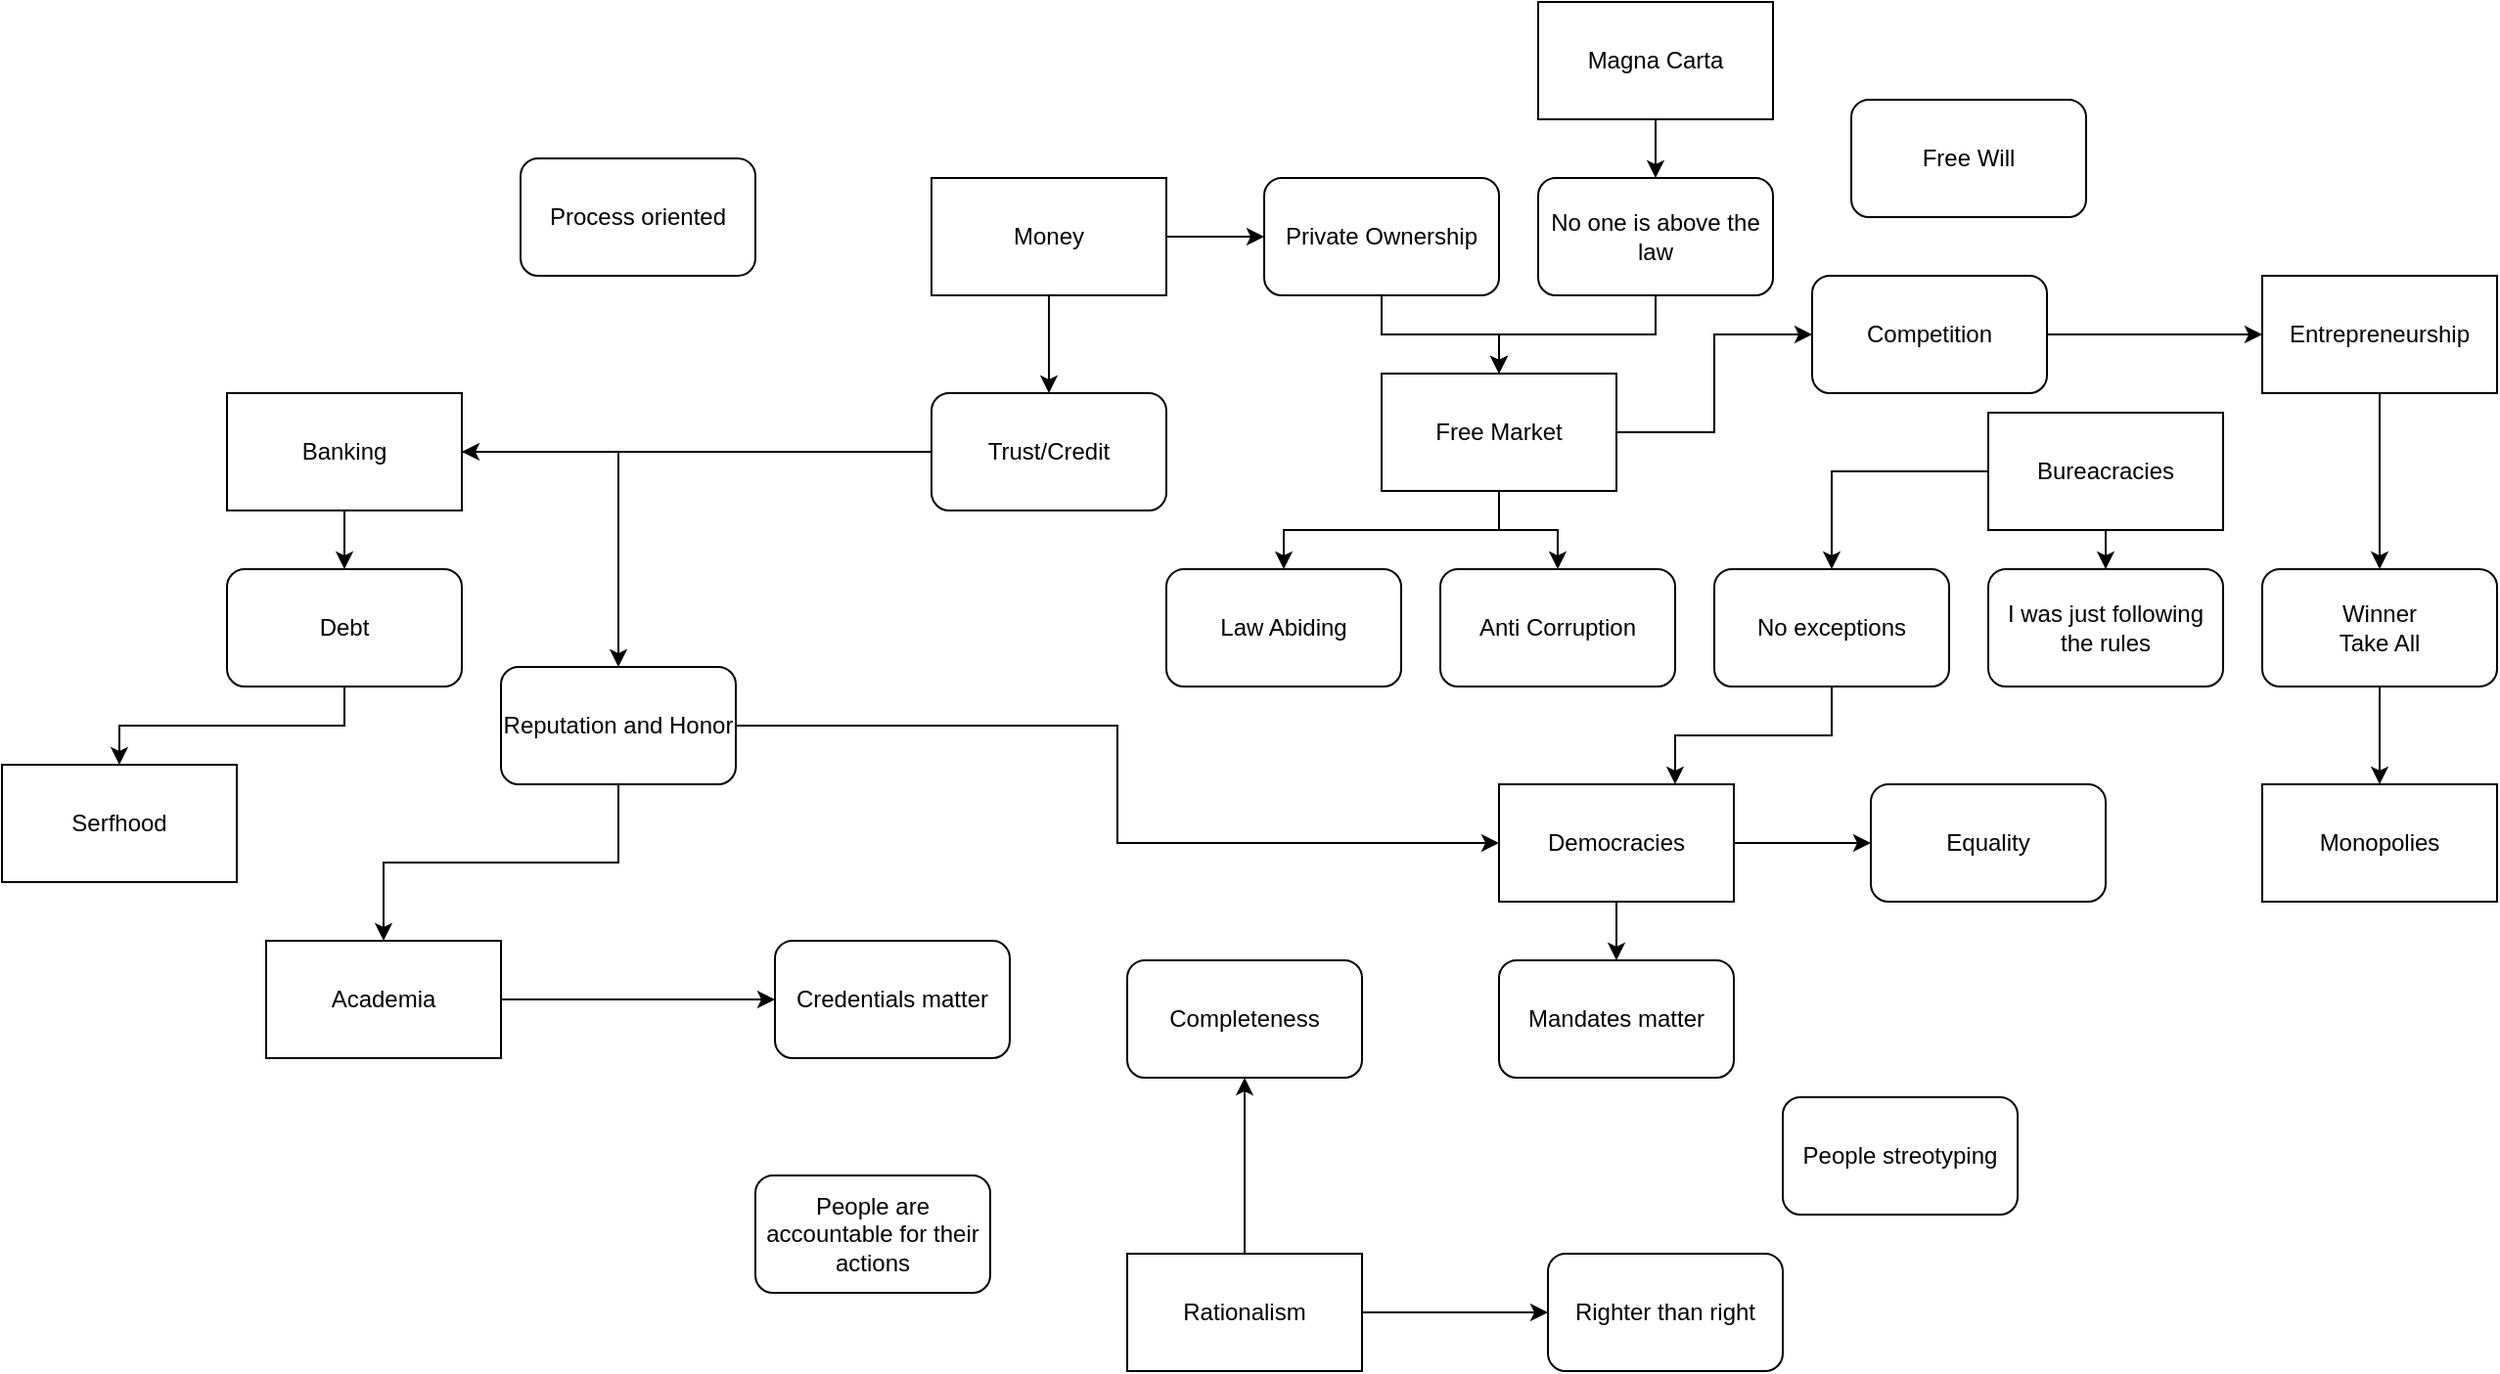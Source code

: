 <mxfile version="17.5.0" type="github">
  <diagram id="UsCKMXVSTxp-egwy1biC" name="Page-1">
    <mxGraphModel dx="1881" dy="699" grid="1" gridSize="10" guides="1" tooltips="1" connect="1" arrows="1" fold="1" page="1" pageScale="1" pageWidth="850" pageHeight="1100" math="0" shadow="0">
      <root>
        <mxCell id="0" />
        <mxCell id="1" parent="0" />
        <mxCell id="nk6jG5aNrgaRuzSPKZAb-1" value="Process oriented" style="rounded=1;whiteSpace=wrap;html=1;" parent="1" vertex="1">
          <mxGeometry x="-220" y="160" width="120" height="60" as="geometry" />
        </mxCell>
        <mxCell id="nk6jG5aNrgaRuzSPKZAb-3" value="Law Abiding" style="rounded=1;whiteSpace=wrap;html=1;" parent="1" vertex="1">
          <mxGeometry x="110" y="370" width="120" height="60" as="geometry" />
        </mxCell>
        <mxCell id="nk6jG5aNrgaRuzSPKZAb-4" value="Credentials matter" style="rounded=1;whiteSpace=wrap;html=1;" parent="1" vertex="1">
          <mxGeometry x="-90" y="560" width="120" height="60" as="geometry" />
        </mxCell>
        <mxCell id="nk6jG5aNrgaRuzSPKZAb-51" value="" style="edgeStyle=orthogonalEdgeStyle;rounded=0;orthogonalLoop=1;jettySize=auto;html=1;entryX=0.75;entryY=0;entryDx=0;entryDy=0;" parent="1" source="nk6jG5aNrgaRuzSPKZAb-6" target="nk6jG5aNrgaRuzSPKZAb-52" edge="1">
          <mxGeometry relative="1" as="geometry">
            <mxPoint x="450" y="480" as="targetPoint" />
          </mxGeometry>
        </mxCell>
        <mxCell id="nk6jG5aNrgaRuzSPKZAb-6" value="No exceptions" style="rounded=1;whiteSpace=wrap;html=1;" parent="1" vertex="1">
          <mxGeometry x="390" y="370" width="120" height="60" as="geometry" />
        </mxCell>
        <mxCell id="nk6jG5aNrgaRuzSPKZAb-7" value="People streotyping" style="rounded=1;whiteSpace=wrap;html=1;" parent="1" vertex="1">
          <mxGeometry x="425" y="640" width="120" height="60" as="geometry" />
        </mxCell>
        <mxCell id="nk6jG5aNrgaRuzSPKZAb-8" value="Completeness" style="rounded=1;whiteSpace=wrap;html=1;" parent="1" vertex="1">
          <mxGeometry x="90" y="570" width="120" height="60" as="geometry" />
        </mxCell>
        <mxCell id="nk6jG5aNrgaRuzSPKZAb-9" value="Anti Corruption" style="rounded=1;whiteSpace=wrap;html=1;" parent="1" vertex="1">
          <mxGeometry x="250" y="370" width="120" height="60" as="geometry" />
        </mxCell>
        <mxCell id="nk6jG5aNrgaRuzSPKZAb-10" value="People are accountable for their actions" style="rounded=1;whiteSpace=wrap;html=1;" parent="1" vertex="1">
          <mxGeometry x="-100" y="680" width="120" height="60" as="geometry" />
        </mxCell>
        <mxCell id="nk6jG5aNrgaRuzSPKZAb-29" value="" style="edgeStyle=orthogonalEdgeStyle;rounded=0;orthogonalLoop=1;jettySize=auto;html=1;" parent="1" source="nk6jG5aNrgaRuzSPKZAb-11" target="nk6jG5aNrgaRuzSPKZAb-28" edge="1">
          <mxGeometry relative="1" as="geometry" />
        </mxCell>
        <mxCell id="nk6jG5aNrgaRuzSPKZAb-11" value="No one is above the law" style="rounded=1;whiteSpace=wrap;html=1;" parent="1" vertex="1">
          <mxGeometry x="300" y="170" width="120" height="60" as="geometry" />
        </mxCell>
        <mxCell id="nk6jG5aNrgaRuzSPKZAb-14" value="I was just following the rules" style="rounded=1;whiteSpace=wrap;html=1;" parent="1" vertex="1">
          <mxGeometry x="530" y="370" width="120" height="60" as="geometry" />
        </mxCell>
        <mxCell id="nk6jG5aNrgaRuzSPKZAb-15" value="Righter than right" style="rounded=1;whiteSpace=wrap;html=1;" parent="1" vertex="1">
          <mxGeometry x="305" y="720" width="120" height="60" as="geometry" />
        </mxCell>
        <mxCell id="nk6jG5aNrgaRuzSPKZAb-17" value="" style="edgeStyle=orthogonalEdgeStyle;rounded=0;orthogonalLoop=1;jettySize=auto;html=1;" parent="1" source="nk6jG5aNrgaRuzSPKZAb-16" target="nk6jG5aNrgaRuzSPKZAb-11" edge="1">
          <mxGeometry relative="1" as="geometry" />
        </mxCell>
        <mxCell id="nk6jG5aNrgaRuzSPKZAb-16" value="Magna Carta" style="rounded=0;whiteSpace=wrap;html=1;" parent="1" vertex="1">
          <mxGeometry x="300" y="80" width="120" height="60" as="geometry" />
        </mxCell>
        <mxCell id="nk6jG5aNrgaRuzSPKZAb-19" value="" style="edgeStyle=orthogonalEdgeStyle;rounded=0;orthogonalLoop=1;jettySize=auto;html=1;" parent="1" source="nk6jG5aNrgaRuzSPKZAb-18" target="nk6jG5aNrgaRuzSPKZAb-4" edge="1">
          <mxGeometry relative="1" as="geometry" />
        </mxCell>
        <mxCell id="nk6jG5aNrgaRuzSPKZAb-18" value="Academia" style="rounded=0;whiteSpace=wrap;html=1;" parent="1" vertex="1">
          <mxGeometry x="-350" y="560" width="120" height="60" as="geometry" />
        </mxCell>
        <mxCell id="nk6jG5aNrgaRuzSPKZAb-25" value="" style="edgeStyle=orthogonalEdgeStyle;rounded=0;orthogonalLoop=1;jettySize=auto;html=1;" parent="1" source="nk6jG5aNrgaRuzSPKZAb-24" target="nk6jG5aNrgaRuzSPKZAb-14" edge="1">
          <mxGeometry relative="1" as="geometry" />
        </mxCell>
        <mxCell id="nk6jG5aNrgaRuzSPKZAb-49" value="" style="edgeStyle=orthogonalEdgeStyle;rounded=0;orthogonalLoop=1;jettySize=auto;html=1;" parent="1" source="nk6jG5aNrgaRuzSPKZAb-24" target="nk6jG5aNrgaRuzSPKZAb-6" edge="1">
          <mxGeometry relative="1" as="geometry" />
        </mxCell>
        <mxCell id="nk6jG5aNrgaRuzSPKZAb-24" value="Bureacracies" style="rounded=0;whiteSpace=wrap;html=1;" parent="1" vertex="1">
          <mxGeometry x="530" y="290" width="120" height="60" as="geometry" />
        </mxCell>
        <mxCell id="nk6jG5aNrgaRuzSPKZAb-33" value="" style="edgeStyle=orthogonalEdgeStyle;rounded=0;orthogonalLoop=1;jettySize=auto;html=1;" parent="1" source="nk6jG5aNrgaRuzSPKZAb-26" target="nk6jG5aNrgaRuzSPKZAb-32" edge="1">
          <mxGeometry relative="1" as="geometry" />
        </mxCell>
        <mxCell id="nk6jG5aNrgaRuzSPKZAb-26" value="Trust/Credit" style="rounded=1;whiteSpace=wrap;html=1;" parent="1" vertex="1">
          <mxGeometry x="-10" y="280" width="120" height="60" as="geometry" />
        </mxCell>
        <mxCell id="nk6jG5aNrgaRuzSPKZAb-31" value="" style="edgeStyle=orthogonalEdgeStyle;rounded=0;orthogonalLoop=1;jettySize=auto;html=1;" parent="1" source="nk6jG5aNrgaRuzSPKZAb-27" target="nk6jG5aNrgaRuzSPKZAb-26" edge="1">
          <mxGeometry relative="1" as="geometry" />
        </mxCell>
        <mxCell id="nk6jG5aNrgaRuzSPKZAb-36" value="" style="edgeStyle=orthogonalEdgeStyle;rounded=0;orthogonalLoop=1;jettySize=auto;html=1;" parent="1" source="nk6jG5aNrgaRuzSPKZAb-27" target="nk6jG5aNrgaRuzSPKZAb-35" edge="1">
          <mxGeometry relative="1" as="geometry" />
        </mxCell>
        <mxCell id="nk6jG5aNrgaRuzSPKZAb-27" value="Money" style="rounded=0;whiteSpace=wrap;html=1;" parent="1" vertex="1">
          <mxGeometry x="-10" y="170" width="120" height="60" as="geometry" />
        </mxCell>
        <mxCell id="nk6jG5aNrgaRuzSPKZAb-30" value="" style="edgeStyle=orthogonalEdgeStyle;rounded=0;orthogonalLoop=1;jettySize=auto;html=1;" parent="1" source="nk6jG5aNrgaRuzSPKZAb-28" target="nk6jG5aNrgaRuzSPKZAb-9" edge="1">
          <mxGeometry relative="1" as="geometry" />
        </mxCell>
        <mxCell id="nk6jG5aNrgaRuzSPKZAb-38" value="" style="edgeStyle=orthogonalEdgeStyle;rounded=0;orthogonalLoop=1;jettySize=auto;html=1;" parent="1" source="nk6jG5aNrgaRuzSPKZAb-28" target="nk6jG5aNrgaRuzSPKZAb-3" edge="1">
          <mxGeometry relative="1" as="geometry" />
        </mxCell>
        <mxCell id="yUDlxdxbmeIh55G9ATO2-6" value="" style="edgeStyle=orthogonalEdgeStyle;rounded=0;orthogonalLoop=1;jettySize=auto;html=1;" edge="1" parent="1" source="nk6jG5aNrgaRuzSPKZAb-28" target="yUDlxdxbmeIh55G9ATO2-5">
          <mxGeometry relative="1" as="geometry" />
        </mxCell>
        <mxCell id="nk6jG5aNrgaRuzSPKZAb-28" value="Free Market" style="rounded=0;whiteSpace=wrap;html=1;" parent="1" vertex="1">
          <mxGeometry x="220" y="270" width="120" height="60" as="geometry" />
        </mxCell>
        <mxCell id="nk6jG5aNrgaRuzSPKZAb-39" value="" style="edgeStyle=orthogonalEdgeStyle;rounded=0;orthogonalLoop=1;jettySize=auto;html=1;" parent="1" source="nk6jG5aNrgaRuzSPKZAb-32" target="nk6jG5aNrgaRuzSPKZAb-34" edge="1">
          <mxGeometry relative="1" as="geometry" />
        </mxCell>
        <mxCell id="nk6jG5aNrgaRuzSPKZAb-47" value="" style="edgeStyle=orthogonalEdgeStyle;rounded=0;orthogonalLoop=1;jettySize=auto;html=1;" parent="1" source="nk6jG5aNrgaRuzSPKZAb-32" target="nk6jG5aNrgaRuzSPKZAb-45" edge="1">
          <mxGeometry relative="1" as="geometry" />
        </mxCell>
        <mxCell id="nk6jG5aNrgaRuzSPKZAb-32" value="Banking" style="rounded=0;whiteSpace=wrap;html=1;" parent="1" vertex="1">
          <mxGeometry x="-370" y="280" width="120" height="60" as="geometry" />
        </mxCell>
        <mxCell id="nk6jG5aNrgaRuzSPKZAb-41" value="" style="edgeStyle=orthogonalEdgeStyle;rounded=0;orthogonalLoop=1;jettySize=auto;html=1;" parent="1" source="nk6jG5aNrgaRuzSPKZAb-34" target="nk6jG5aNrgaRuzSPKZAb-40" edge="1">
          <mxGeometry relative="1" as="geometry" />
        </mxCell>
        <mxCell id="nk6jG5aNrgaRuzSPKZAb-34" value="Debt" style="rounded=1;whiteSpace=wrap;html=1;" parent="1" vertex="1">
          <mxGeometry x="-370" y="370" width="120" height="60" as="geometry" />
        </mxCell>
        <mxCell id="nk6jG5aNrgaRuzSPKZAb-37" value="" style="edgeStyle=orthogonalEdgeStyle;rounded=0;orthogonalLoop=1;jettySize=auto;html=1;" parent="1" source="nk6jG5aNrgaRuzSPKZAb-35" target="nk6jG5aNrgaRuzSPKZAb-28" edge="1">
          <mxGeometry relative="1" as="geometry" />
        </mxCell>
        <mxCell id="nk6jG5aNrgaRuzSPKZAb-35" value="Private Ownership" style="rounded=1;whiteSpace=wrap;html=1;" parent="1" vertex="1">
          <mxGeometry x="160" y="170" width="120" height="60" as="geometry" />
        </mxCell>
        <mxCell id="nk6jG5aNrgaRuzSPKZAb-40" value="Serfhood" style="rounded=0;whiteSpace=wrap;html=1;" parent="1" vertex="1">
          <mxGeometry x="-485" y="470" width="120" height="60" as="geometry" />
        </mxCell>
        <mxCell id="nk6jG5aNrgaRuzSPKZAb-44" value="Free Will" style="rounded=1;whiteSpace=wrap;html=1;" parent="1" vertex="1">
          <mxGeometry x="460" y="130" width="120" height="60" as="geometry" />
        </mxCell>
        <mxCell id="nk6jG5aNrgaRuzSPKZAb-46" value="" style="edgeStyle=orthogonalEdgeStyle;rounded=0;orthogonalLoop=1;jettySize=auto;html=1;" parent="1" source="nk6jG5aNrgaRuzSPKZAb-45" target="nk6jG5aNrgaRuzSPKZAb-18" edge="1">
          <mxGeometry relative="1" as="geometry" />
        </mxCell>
        <mxCell id="nk6jG5aNrgaRuzSPKZAb-53" value="" style="edgeStyle=orthogonalEdgeStyle;rounded=0;orthogonalLoop=1;jettySize=auto;html=1;" parent="1" source="nk6jG5aNrgaRuzSPKZAb-45" target="nk6jG5aNrgaRuzSPKZAb-52" edge="1">
          <mxGeometry relative="1" as="geometry" />
        </mxCell>
        <mxCell id="nk6jG5aNrgaRuzSPKZAb-45" value="Reputation and Honor" style="rounded=1;whiteSpace=wrap;html=1;" parent="1" vertex="1">
          <mxGeometry x="-230" y="420" width="120" height="60" as="geometry" />
        </mxCell>
        <mxCell id="nk6jG5aNrgaRuzSPKZAb-55" value="" style="edgeStyle=orthogonalEdgeStyle;rounded=0;orthogonalLoop=1;jettySize=auto;html=1;" parent="1" source="nk6jG5aNrgaRuzSPKZAb-52" target="nk6jG5aNrgaRuzSPKZAb-54" edge="1">
          <mxGeometry relative="1" as="geometry" />
        </mxCell>
        <mxCell id="nk6jG5aNrgaRuzSPKZAb-60" value="" style="edgeStyle=orthogonalEdgeStyle;rounded=0;orthogonalLoop=1;jettySize=auto;html=1;" parent="1" source="nk6jG5aNrgaRuzSPKZAb-52" target="nk6jG5aNrgaRuzSPKZAb-59" edge="1">
          <mxGeometry relative="1" as="geometry" />
        </mxCell>
        <mxCell id="nk6jG5aNrgaRuzSPKZAb-52" value="Democracies" style="rounded=0;whiteSpace=wrap;html=1;" parent="1" vertex="1">
          <mxGeometry x="280" y="480" width="120" height="60" as="geometry" />
        </mxCell>
        <mxCell id="nk6jG5aNrgaRuzSPKZAb-54" value="Mandates matter" style="rounded=1;whiteSpace=wrap;html=1;" parent="1" vertex="1">
          <mxGeometry x="280" y="570" width="120" height="60" as="geometry" />
        </mxCell>
        <mxCell id="nk6jG5aNrgaRuzSPKZAb-59" value="Equality" style="rounded=1;whiteSpace=wrap;html=1;" parent="1" vertex="1">
          <mxGeometry x="470" y="480" width="120" height="60" as="geometry" />
        </mxCell>
        <mxCell id="yUDlxdxbmeIh55G9ATO2-2" value="" style="edgeStyle=orthogonalEdgeStyle;rounded=0;orthogonalLoop=1;jettySize=auto;html=1;" edge="1" parent="1" source="yUDlxdxbmeIh55G9ATO2-1" target="nk6jG5aNrgaRuzSPKZAb-15">
          <mxGeometry relative="1" as="geometry" />
        </mxCell>
        <mxCell id="yUDlxdxbmeIh55G9ATO2-3" value="" style="edgeStyle=orthogonalEdgeStyle;rounded=0;orthogonalLoop=1;jettySize=auto;html=1;" edge="1" parent="1" source="yUDlxdxbmeIh55G9ATO2-1" target="nk6jG5aNrgaRuzSPKZAb-8">
          <mxGeometry relative="1" as="geometry" />
        </mxCell>
        <mxCell id="yUDlxdxbmeIh55G9ATO2-1" value="Rationalism" style="rounded=0;whiteSpace=wrap;html=1;" vertex="1" parent="1">
          <mxGeometry x="90" y="720" width="120" height="60" as="geometry" />
        </mxCell>
        <mxCell id="yUDlxdxbmeIh55G9ATO2-9" value="" style="edgeStyle=orthogonalEdgeStyle;rounded=0;orthogonalLoop=1;jettySize=auto;html=1;" edge="1" parent="1" source="yUDlxdxbmeIh55G9ATO2-4" target="yUDlxdxbmeIh55G9ATO2-8">
          <mxGeometry relative="1" as="geometry" />
        </mxCell>
        <mxCell id="yUDlxdxbmeIh55G9ATO2-4" value="Entrepreneurship" style="rounded=0;whiteSpace=wrap;html=1;" vertex="1" parent="1">
          <mxGeometry x="670" y="220" width="120" height="60" as="geometry" />
        </mxCell>
        <mxCell id="yUDlxdxbmeIh55G9ATO2-7" value="" style="edgeStyle=orthogonalEdgeStyle;rounded=0;orthogonalLoop=1;jettySize=auto;html=1;" edge="1" parent="1" source="yUDlxdxbmeIh55G9ATO2-5" target="yUDlxdxbmeIh55G9ATO2-4">
          <mxGeometry relative="1" as="geometry" />
        </mxCell>
        <mxCell id="yUDlxdxbmeIh55G9ATO2-5" value="Competition" style="rounded=1;whiteSpace=wrap;html=1;" vertex="1" parent="1">
          <mxGeometry x="440" y="220" width="120" height="60" as="geometry" />
        </mxCell>
        <mxCell id="yUDlxdxbmeIh55G9ATO2-11" value="" style="edgeStyle=orthogonalEdgeStyle;rounded=0;orthogonalLoop=1;jettySize=auto;html=1;" edge="1" parent="1" source="yUDlxdxbmeIh55G9ATO2-8" target="yUDlxdxbmeIh55G9ATO2-10">
          <mxGeometry relative="1" as="geometry" />
        </mxCell>
        <mxCell id="yUDlxdxbmeIh55G9ATO2-8" value="Winner&lt;br&gt;Take All" style="rounded=1;whiteSpace=wrap;html=1;" vertex="1" parent="1">
          <mxGeometry x="670" y="370" width="120" height="60" as="geometry" />
        </mxCell>
        <mxCell id="yUDlxdxbmeIh55G9ATO2-10" value="Monopolies" style="rounded=0;whiteSpace=wrap;html=1;" vertex="1" parent="1">
          <mxGeometry x="670" y="480" width="120" height="60" as="geometry" />
        </mxCell>
      </root>
    </mxGraphModel>
  </diagram>
</mxfile>
